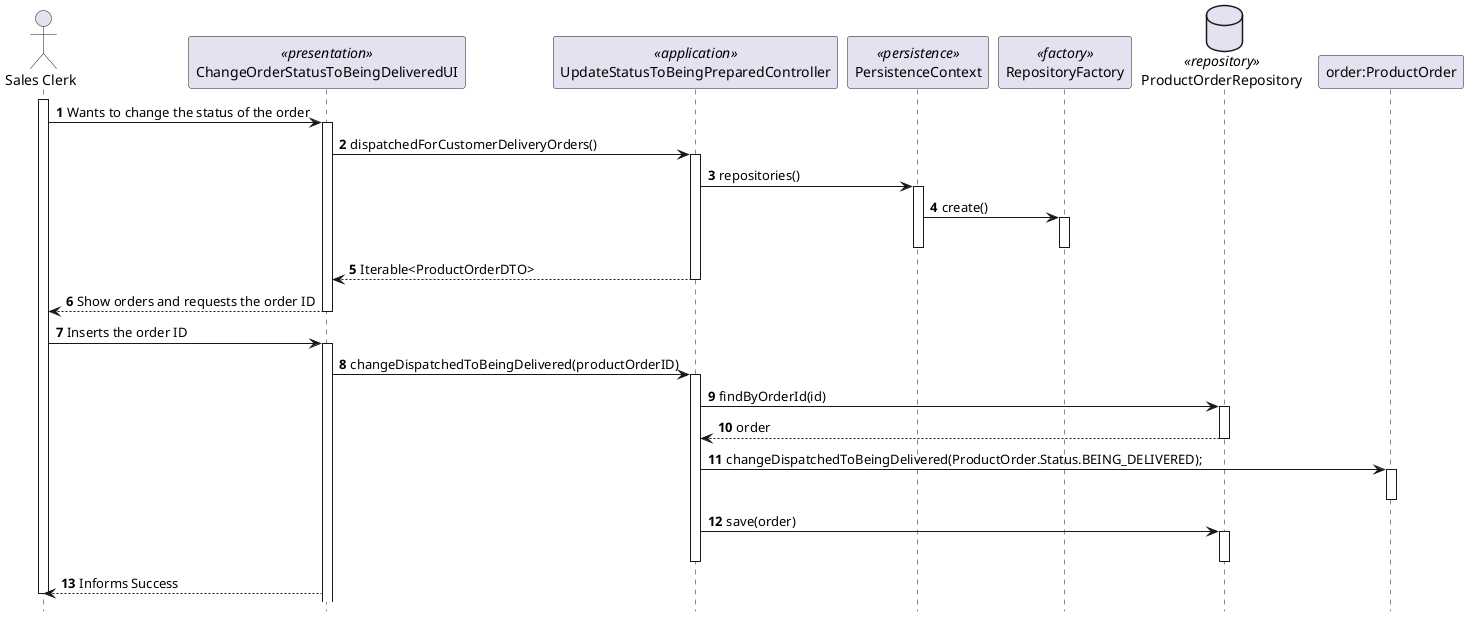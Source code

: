 @startuml
'https://plantuml.com/sequence-diagram

autonumber
hide footbox

actor "Sales Clerk" as ator
participant ChangeOrderStatusToBeingDeliveredUI as orderStatusUI <<presentation>>
participant UpdateStatusToBeingPreparedController as changeOrderController <<application>>
participant PersistenceContext as persistence <<persistence>>
participant RepositoryFactory as factory <<factory>>
database ProductOrderRepository as productOrderRepo <<repository>>
participant "order:ProductOrder" as costumerOrder

activate ator

ator -> orderStatusUI: Wants to change the status of the order
activate orderStatusUI
orderStatusUI -> changeOrderController: dispatchedForCustomerDeliveryOrders()
activate changeOrderController
changeOrderController -> persistence: repositories()
activate persistence
persistence -> factory: create()
activate factory
deactivate factory
deactivate persistence
changeOrderController --> orderStatusUI: Iterable<ProductOrderDTO>
deactivate changeOrderController
orderStatusUI --> ator: Show orders and requests the order ID
deactivate orderStatusUI
ator -> orderStatusUI: Inserts the order ID
activate orderStatusUI
orderStatusUI -> changeOrderController: changeDispatchedToBeingDelivered(productOrderID)
activate changeOrderController
changeOrderController -> productOrderRepo: findByOrderId(id)
activate productOrderRepo
productOrderRepo --> changeOrderController: order
deactivate productOrderRepo
changeOrderController -> costumerOrder: changeDispatchedToBeingDelivered(ProductOrder.Status.BEING_DELIVERED);
activate costumerOrder
deactivate costumerOrder
changeOrderController -> productOrderRepo: save(order)
activate productOrderRepo
deactivate productOrderRepo
deactivate changeOrderController
orderStatusUI --> ator: Informs Success
deactivate ator


@enduml